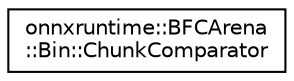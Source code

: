digraph "Graphical Class Hierarchy"
{
  edge [fontname="Helvetica",fontsize="10",labelfontname="Helvetica",labelfontsize="10"];
  node [fontname="Helvetica",fontsize="10",shape=record];
  rankdir="LR";
  Node0 [label="onnxruntime::BFCArena\l::Bin::ChunkComparator",height=0.2,width=0.4,color="black", fillcolor="white", style="filled",URL="$structonnxruntime_1_1BFCArena_1_1Bin_1_1ChunkComparator.html"];
}
